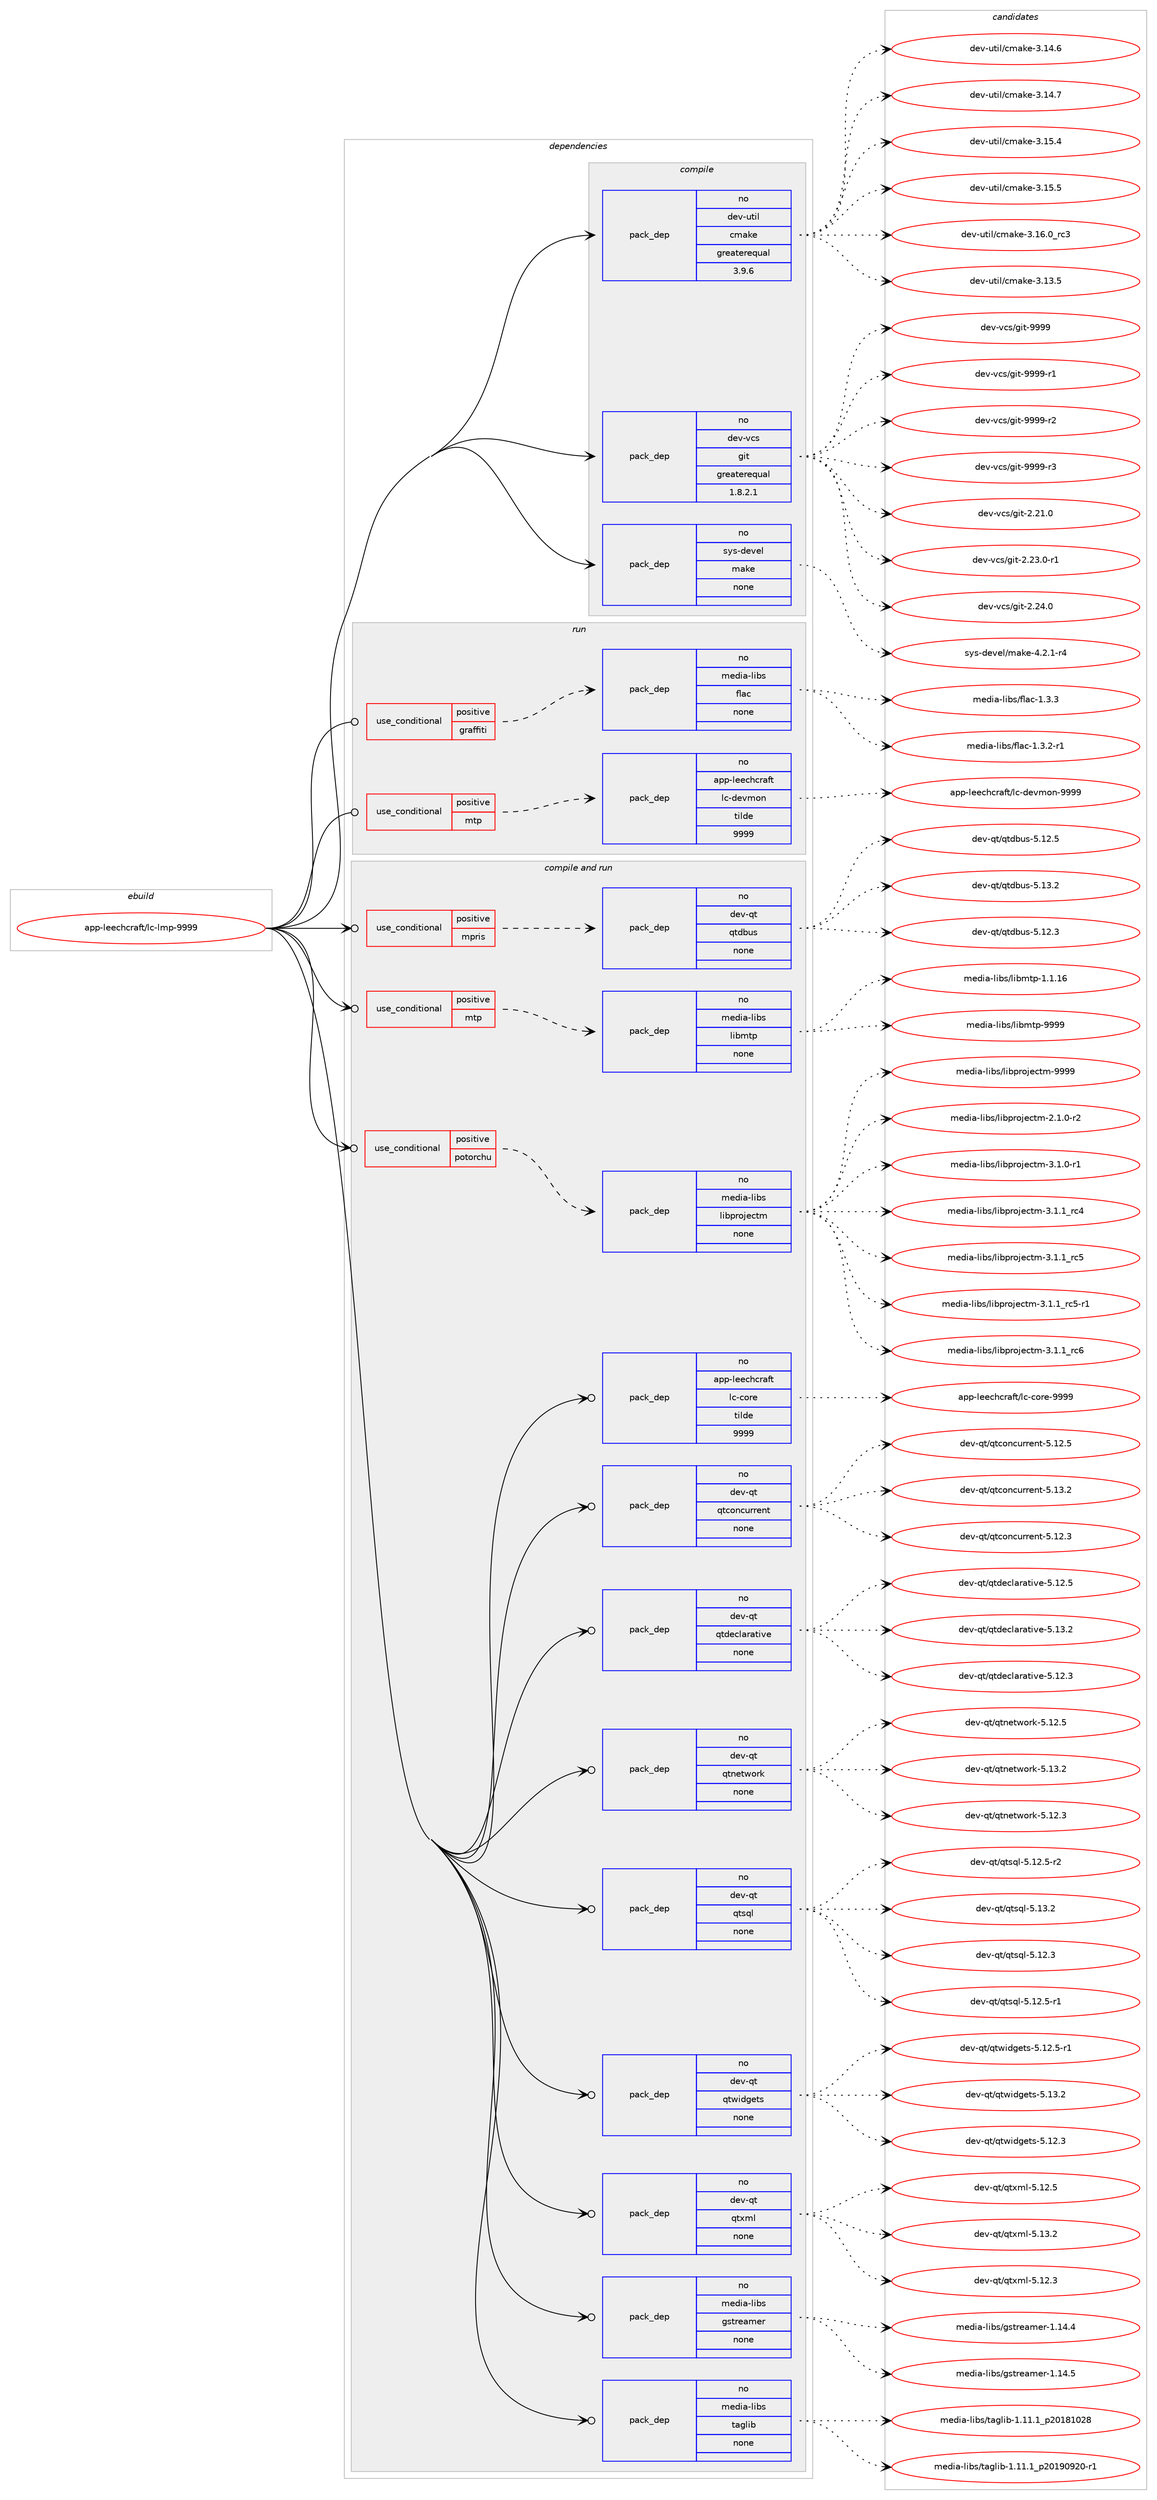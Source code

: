 digraph prolog {

# *************
# Graph options
# *************

newrank=true;
concentrate=true;
compound=true;
graph [rankdir=LR,fontname=Helvetica,fontsize=10,ranksep=1.5];#, ranksep=2.5, nodesep=0.2];
edge  [arrowhead=vee];
node  [fontname=Helvetica,fontsize=10];

# **********
# The ebuild
# **********

subgraph cluster_leftcol {
color=gray;
rank=same;
label=<<i>ebuild</i>>;
id [label="app-leechcraft/lc-lmp-9999", color=red, width=4, href="../app-leechcraft/lc-lmp-9999.svg"];
}

# ****************
# The dependencies
# ****************

subgraph cluster_midcol {
color=gray;
label=<<i>dependencies</i>>;
subgraph cluster_compile {
fillcolor="#eeeeee";
style=filled;
label=<<i>compile</i>>;
subgraph pack369081 {
dependency496673 [label=<<TABLE BORDER="0" CELLBORDER="1" CELLSPACING="0" CELLPADDING="4" WIDTH="220"><TR><TD ROWSPAN="6" CELLPADDING="30">pack_dep</TD></TR><TR><TD WIDTH="110">no</TD></TR><TR><TD>dev-util</TD></TR><TR><TD>cmake</TD></TR><TR><TD>greaterequal</TD></TR><TR><TD>3.9.6</TD></TR></TABLE>>, shape=none, color=blue];
}
id:e -> dependency496673:w [weight=20,style="solid",arrowhead="vee"];
subgraph pack369082 {
dependency496674 [label=<<TABLE BORDER="0" CELLBORDER="1" CELLSPACING="0" CELLPADDING="4" WIDTH="220"><TR><TD ROWSPAN="6" CELLPADDING="30">pack_dep</TD></TR><TR><TD WIDTH="110">no</TD></TR><TR><TD>dev-vcs</TD></TR><TR><TD>git</TD></TR><TR><TD>greaterequal</TD></TR><TR><TD>1.8.2.1</TD></TR></TABLE>>, shape=none, color=blue];
}
id:e -> dependency496674:w [weight=20,style="solid",arrowhead="vee"];
subgraph pack369083 {
dependency496675 [label=<<TABLE BORDER="0" CELLBORDER="1" CELLSPACING="0" CELLPADDING="4" WIDTH="220"><TR><TD ROWSPAN="6" CELLPADDING="30">pack_dep</TD></TR><TR><TD WIDTH="110">no</TD></TR><TR><TD>sys-devel</TD></TR><TR><TD>make</TD></TR><TR><TD>none</TD></TR><TR><TD></TD></TR></TABLE>>, shape=none, color=blue];
}
id:e -> dependency496675:w [weight=20,style="solid",arrowhead="vee"];
}
subgraph cluster_compileandrun {
fillcolor="#eeeeee";
style=filled;
label=<<i>compile and run</i>>;
subgraph cond118618 {
dependency496676 [label=<<TABLE BORDER="0" CELLBORDER="1" CELLSPACING="0" CELLPADDING="4"><TR><TD ROWSPAN="3" CELLPADDING="10">use_conditional</TD></TR><TR><TD>positive</TD></TR><TR><TD>mpris</TD></TR></TABLE>>, shape=none, color=red];
subgraph pack369084 {
dependency496677 [label=<<TABLE BORDER="0" CELLBORDER="1" CELLSPACING="0" CELLPADDING="4" WIDTH="220"><TR><TD ROWSPAN="6" CELLPADDING="30">pack_dep</TD></TR><TR><TD WIDTH="110">no</TD></TR><TR><TD>dev-qt</TD></TR><TR><TD>qtdbus</TD></TR><TR><TD>none</TD></TR><TR><TD></TD></TR></TABLE>>, shape=none, color=blue];
}
dependency496676:e -> dependency496677:w [weight=20,style="dashed",arrowhead="vee"];
}
id:e -> dependency496676:w [weight=20,style="solid",arrowhead="odotvee"];
subgraph cond118619 {
dependency496678 [label=<<TABLE BORDER="0" CELLBORDER="1" CELLSPACING="0" CELLPADDING="4"><TR><TD ROWSPAN="3" CELLPADDING="10">use_conditional</TD></TR><TR><TD>positive</TD></TR><TR><TD>mtp</TD></TR></TABLE>>, shape=none, color=red];
subgraph pack369085 {
dependency496679 [label=<<TABLE BORDER="0" CELLBORDER="1" CELLSPACING="0" CELLPADDING="4" WIDTH="220"><TR><TD ROWSPAN="6" CELLPADDING="30">pack_dep</TD></TR><TR><TD WIDTH="110">no</TD></TR><TR><TD>media-libs</TD></TR><TR><TD>libmtp</TD></TR><TR><TD>none</TD></TR><TR><TD></TD></TR></TABLE>>, shape=none, color=blue];
}
dependency496678:e -> dependency496679:w [weight=20,style="dashed",arrowhead="vee"];
}
id:e -> dependency496678:w [weight=20,style="solid",arrowhead="odotvee"];
subgraph cond118620 {
dependency496680 [label=<<TABLE BORDER="0" CELLBORDER="1" CELLSPACING="0" CELLPADDING="4"><TR><TD ROWSPAN="3" CELLPADDING="10">use_conditional</TD></TR><TR><TD>positive</TD></TR><TR><TD>potorchu</TD></TR></TABLE>>, shape=none, color=red];
subgraph pack369086 {
dependency496681 [label=<<TABLE BORDER="0" CELLBORDER="1" CELLSPACING="0" CELLPADDING="4" WIDTH="220"><TR><TD ROWSPAN="6" CELLPADDING="30">pack_dep</TD></TR><TR><TD WIDTH="110">no</TD></TR><TR><TD>media-libs</TD></TR><TR><TD>libprojectm</TD></TR><TR><TD>none</TD></TR><TR><TD></TD></TR></TABLE>>, shape=none, color=blue];
}
dependency496680:e -> dependency496681:w [weight=20,style="dashed",arrowhead="vee"];
}
id:e -> dependency496680:w [weight=20,style="solid",arrowhead="odotvee"];
subgraph pack369087 {
dependency496682 [label=<<TABLE BORDER="0" CELLBORDER="1" CELLSPACING="0" CELLPADDING="4" WIDTH="220"><TR><TD ROWSPAN="6" CELLPADDING="30">pack_dep</TD></TR><TR><TD WIDTH="110">no</TD></TR><TR><TD>app-leechcraft</TD></TR><TR><TD>lc-core</TD></TR><TR><TD>tilde</TD></TR><TR><TD>9999</TD></TR></TABLE>>, shape=none, color=blue];
}
id:e -> dependency496682:w [weight=20,style="solid",arrowhead="odotvee"];
subgraph pack369088 {
dependency496683 [label=<<TABLE BORDER="0" CELLBORDER="1" CELLSPACING="0" CELLPADDING="4" WIDTH="220"><TR><TD ROWSPAN="6" CELLPADDING="30">pack_dep</TD></TR><TR><TD WIDTH="110">no</TD></TR><TR><TD>dev-qt</TD></TR><TR><TD>qtconcurrent</TD></TR><TR><TD>none</TD></TR><TR><TD></TD></TR></TABLE>>, shape=none, color=blue];
}
id:e -> dependency496683:w [weight=20,style="solid",arrowhead="odotvee"];
subgraph pack369089 {
dependency496684 [label=<<TABLE BORDER="0" CELLBORDER="1" CELLSPACING="0" CELLPADDING="4" WIDTH="220"><TR><TD ROWSPAN="6" CELLPADDING="30">pack_dep</TD></TR><TR><TD WIDTH="110">no</TD></TR><TR><TD>dev-qt</TD></TR><TR><TD>qtdeclarative</TD></TR><TR><TD>none</TD></TR><TR><TD></TD></TR></TABLE>>, shape=none, color=blue];
}
id:e -> dependency496684:w [weight=20,style="solid",arrowhead="odotvee"];
subgraph pack369090 {
dependency496685 [label=<<TABLE BORDER="0" CELLBORDER="1" CELLSPACING="0" CELLPADDING="4" WIDTH="220"><TR><TD ROWSPAN="6" CELLPADDING="30">pack_dep</TD></TR><TR><TD WIDTH="110">no</TD></TR><TR><TD>dev-qt</TD></TR><TR><TD>qtnetwork</TD></TR><TR><TD>none</TD></TR><TR><TD></TD></TR></TABLE>>, shape=none, color=blue];
}
id:e -> dependency496685:w [weight=20,style="solid",arrowhead="odotvee"];
subgraph pack369091 {
dependency496686 [label=<<TABLE BORDER="0" CELLBORDER="1" CELLSPACING="0" CELLPADDING="4" WIDTH="220"><TR><TD ROWSPAN="6" CELLPADDING="30">pack_dep</TD></TR><TR><TD WIDTH="110">no</TD></TR><TR><TD>dev-qt</TD></TR><TR><TD>qtsql</TD></TR><TR><TD>none</TD></TR><TR><TD></TD></TR></TABLE>>, shape=none, color=blue];
}
id:e -> dependency496686:w [weight=20,style="solid",arrowhead="odotvee"];
subgraph pack369092 {
dependency496687 [label=<<TABLE BORDER="0" CELLBORDER="1" CELLSPACING="0" CELLPADDING="4" WIDTH="220"><TR><TD ROWSPAN="6" CELLPADDING="30">pack_dep</TD></TR><TR><TD WIDTH="110">no</TD></TR><TR><TD>dev-qt</TD></TR><TR><TD>qtwidgets</TD></TR><TR><TD>none</TD></TR><TR><TD></TD></TR></TABLE>>, shape=none, color=blue];
}
id:e -> dependency496687:w [weight=20,style="solid",arrowhead="odotvee"];
subgraph pack369093 {
dependency496688 [label=<<TABLE BORDER="0" CELLBORDER="1" CELLSPACING="0" CELLPADDING="4" WIDTH="220"><TR><TD ROWSPAN="6" CELLPADDING="30">pack_dep</TD></TR><TR><TD WIDTH="110">no</TD></TR><TR><TD>dev-qt</TD></TR><TR><TD>qtxml</TD></TR><TR><TD>none</TD></TR><TR><TD></TD></TR></TABLE>>, shape=none, color=blue];
}
id:e -> dependency496688:w [weight=20,style="solid",arrowhead="odotvee"];
subgraph pack369094 {
dependency496689 [label=<<TABLE BORDER="0" CELLBORDER="1" CELLSPACING="0" CELLPADDING="4" WIDTH="220"><TR><TD ROWSPAN="6" CELLPADDING="30">pack_dep</TD></TR><TR><TD WIDTH="110">no</TD></TR><TR><TD>media-libs</TD></TR><TR><TD>gstreamer</TD></TR><TR><TD>none</TD></TR><TR><TD></TD></TR></TABLE>>, shape=none, color=blue];
}
id:e -> dependency496689:w [weight=20,style="solid",arrowhead="odotvee"];
subgraph pack369095 {
dependency496690 [label=<<TABLE BORDER="0" CELLBORDER="1" CELLSPACING="0" CELLPADDING="4" WIDTH="220"><TR><TD ROWSPAN="6" CELLPADDING="30">pack_dep</TD></TR><TR><TD WIDTH="110">no</TD></TR><TR><TD>media-libs</TD></TR><TR><TD>taglib</TD></TR><TR><TD>none</TD></TR><TR><TD></TD></TR></TABLE>>, shape=none, color=blue];
}
id:e -> dependency496690:w [weight=20,style="solid",arrowhead="odotvee"];
}
subgraph cluster_run {
fillcolor="#eeeeee";
style=filled;
label=<<i>run</i>>;
subgraph cond118621 {
dependency496691 [label=<<TABLE BORDER="0" CELLBORDER="1" CELLSPACING="0" CELLPADDING="4"><TR><TD ROWSPAN="3" CELLPADDING="10">use_conditional</TD></TR><TR><TD>positive</TD></TR><TR><TD>graffiti</TD></TR></TABLE>>, shape=none, color=red];
subgraph pack369096 {
dependency496692 [label=<<TABLE BORDER="0" CELLBORDER="1" CELLSPACING="0" CELLPADDING="4" WIDTH="220"><TR><TD ROWSPAN="6" CELLPADDING="30">pack_dep</TD></TR><TR><TD WIDTH="110">no</TD></TR><TR><TD>media-libs</TD></TR><TR><TD>flac</TD></TR><TR><TD>none</TD></TR><TR><TD></TD></TR></TABLE>>, shape=none, color=blue];
}
dependency496691:e -> dependency496692:w [weight=20,style="dashed",arrowhead="vee"];
}
id:e -> dependency496691:w [weight=20,style="solid",arrowhead="odot"];
subgraph cond118622 {
dependency496693 [label=<<TABLE BORDER="0" CELLBORDER="1" CELLSPACING="0" CELLPADDING="4"><TR><TD ROWSPAN="3" CELLPADDING="10">use_conditional</TD></TR><TR><TD>positive</TD></TR><TR><TD>mtp</TD></TR></TABLE>>, shape=none, color=red];
subgraph pack369097 {
dependency496694 [label=<<TABLE BORDER="0" CELLBORDER="1" CELLSPACING="0" CELLPADDING="4" WIDTH="220"><TR><TD ROWSPAN="6" CELLPADDING="30">pack_dep</TD></TR><TR><TD WIDTH="110">no</TD></TR><TR><TD>app-leechcraft</TD></TR><TR><TD>lc-devmon</TD></TR><TR><TD>tilde</TD></TR><TR><TD>9999</TD></TR></TABLE>>, shape=none, color=blue];
}
dependency496693:e -> dependency496694:w [weight=20,style="dashed",arrowhead="vee"];
}
id:e -> dependency496693:w [weight=20,style="solid",arrowhead="odot"];
}
}

# **************
# The candidates
# **************

subgraph cluster_choices {
rank=same;
color=gray;
label=<<i>candidates</i>>;

subgraph choice369081 {
color=black;
nodesep=1;
choice1001011184511711610510847991099710710145514649514653 [label="dev-util/cmake-3.13.5", color=red, width=4,href="../dev-util/cmake-3.13.5.svg"];
choice1001011184511711610510847991099710710145514649524654 [label="dev-util/cmake-3.14.6", color=red, width=4,href="../dev-util/cmake-3.14.6.svg"];
choice1001011184511711610510847991099710710145514649524655 [label="dev-util/cmake-3.14.7", color=red, width=4,href="../dev-util/cmake-3.14.7.svg"];
choice1001011184511711610510847991099710710145514649534652 [label="dev-util/cmake-3.15.4", color=red, width=4,href="../dev-util/cmake-3.15.4.svg"];
choice1001011184511711610510847991099710710145514649534653 [label="dev-util/cmake-3.15.5", color=red, width=4,href="../dev-util/cmake-3.15.5.svg"];
choice1001011184511711610510847991099710710145514649544648951149951 [label="dev-util/cmake-3.16.0_rc3", color=red, width=4,href="../dev-util/cmake-3.16.0_rc3.svg"];
dependency496673:e -> choice1001011184511711610510847991099710710145514649514653:w [style=dotted,weight="100"];
dependency496673:e -> choice1001011184511711610510847991099710710145514649524654:w [style=dotted,weight="100"];
dependency496673:e -> choice1001011184511711610510847991099710710145514649524655:w [style=dotted,weight="100"];
dependency496673:e -> choice1001011184511711610510847991099710710145514649534652:w [style=dotted,weight="100"];
dependency496673:e -> choice1001011184511711610510847991099710710145514649534653:w [style=dotted,weight="100"];
dependency496673:e -> choice1001011184511711610510847991099710710145514649544648951149951:w [style=dotted,weight="100"];
}
subgraph choice369082 {
color=black;
nodesep=1;
choice10010111845118991154710310511645504650494648 [label="dev-vcs/git-2.21.0", color=red, width=4,href="../dev-vcs/git-2.21.0.svg"];
choice100101118451189911547103105116455046505146484511449 [label="dev-vcs/git-2.23.0-r1", color=red, width=4,href="../dev-vcs/git-2.23.0-r1.svg"];
choice10010111845118991154710310511645504650524648 [label="dev-vcs/git-2.24.0", color=red, width=4,href="../dev-vcs/git-2.24.0.svg"];
choice1001011184511899115471031051164557575757 [label="dev-vcs/git-9999", color=red, width=4,href="../dev-vcs/git-9999.svg"];
choice10010111845118991154710310511645575757574511449 [label="dev-vcs/git-9999-r1", color=red, width=4,href="../dev-vcs/git-9999-r1.svg"];
choice10010111845118991154710310511645575757574511450 [label="dev-vcs/git-9999-r2", color=red, width=4,href="../dev-vcs/git-9999-r2.svg"];
choice10010111845118991154710310511645575757574511451 [label="dev-vcs/git-9999-r3", color=red, width=4,href="../dev-vcs/git-9999-r3.svg"];
dependency496674:e -> choice10010111845118991154710310511645504650494648:w [style=dotted,weight="100"];
dependency496674:e -> choice100101118451189911547103105116455046505146484511449:w [style=dotted,weight="100"];
dependency496674:e -> choice10010111845118991154710310511645504650524648:w [style=dotted,weight="100"];
dependency496674:e -> choice1001011184511899115471031051164557575757:w [style=dotted,weight="100"];
dependency496674:e -> choice10010111845118991154710310511645575757574511449:w [style=dotted,weight="100"];
dependency496674:e -> choice10010111845118991154710310511645575757574511450:w [style=dotted,weight="100"];
dependency496674:e -> choice10010111845118991154710310511645575757574511451:w [style=dotted,weight="100"];
}
subgraph choice369083 {
color=black;
nodesep=1;
choice1151211154510010111810110847109971071014552465046494511452 [label="sys-devel/make-4.2.1-r4", color=red, width=4,href="../sys-devel/make-4.2.1-r4.svg"];
dependency496675:e -> choice1151211154510010111810110847109971071014552465046494511452:w [style=dotted,weight="100"];
}
subgraph choice369084 {
color=black;
nodesep=1;
choice10010111845113116471131161009811711545534649504651 [label="dev-qt/qtdbus-5.12.3", color=red, width=4,href="../dev-qt/qtdbus-5.12.3.svg"];
choice10010111845113116471131161009811711545534649504653 [label="dev-qt/qtdbus-5.12.5", color=red, width=4,href="../dev-qt/qtdbus-5.12.5.svg"];
choice10010111845113116471131161009811711545534649514650 [label="dev-qt/qtdbus-5.13.2", color=red, width=4,href="../dev-qt/qtdbus-5.13.2.svg"];
dependency496677:e -> choice10010111845113116471131161009811711545534649504651:w [style=dotted,weight="100"];
dependency496677:e -> choice10010111845113116471131161009811711545534649504653:w [style=dotted,weight="100"];
dependency496677:e -> choice10010111845113116471131161009811711545534649514650:w [style=dotted,weight="100"];
}
subgraph choice369085 {
color=black;
nodesep=1;
choice109101100105974510810598115471081059810911611245494649464954 [label="media-libs/libmtp-1.1.16", color=red, width=4,href="../media-libs/libmtp-1.1.16.svg"];
choice10910110010597451081059811547108105981091161124557575757 [label="media-libs/libmtp-9999", color=red, width=4,href="../media-libs/libmtp-9999.svg"];
dependency496679:e -> choice109101100105974510810598115471081059810911611245494649464954:w [style=dotted,weight="100"];
dependency496679:e -> choice10910110010597451081059811547108105981091161124557575757:w [style=dotted,weight="100"];
}
subgraph choice369086 {
color=black;
nodesep=1;
choice1091011001059745108105981154710810598112114111106101991161094550464946484511450 [label="media-libs/libprojectm-2.1.0-r2", color=red, width=4,href="../media-libs/libprojectm-2.1.0-r2.svg"];
choice1091011001059745108105981154710810598112114111106101991161094551464946484511449 [label="media-libs/libprojectm-3.1.0-r1", color=red, width=4,href="../media-libs/libprojectm-3.1.0-r1.svg"];
choice109101100105974510810598115471081059811211411110610199116109455146494649951149952 [label="media-libs/libprojectm-3.1.1_rc4", color=red, width=4,href="../media-libs/libprojectm-3.1.1_rc4.svg"];
choice109101100105974510810598115471081059811211411110610199116109455146494649951149953 [label="media-libs/libprojectm-3.1.1_rc5", color=red, width=4,href="../media-libs/libprojectm-3.1.1_rc5.svg"];
choice1091011001059745108105981154710810598112114111106101991161094551464946499511499534511449 [label="media-libs/libprojectm-3.1.1_rc5-r1", color=red, width=4,href="../media-libs/libprojectm-3.1.1_rc5-r1.svg"];
choice109101100105974510810598115471081059811211411110610199116109455146494649951149954 [label="media-libs/libprojectm-3.1.1_rc6", color=red, width=4,href="../media-libs/libprojectm-3.1.1_rc6.svg"];
choice1091011001059745108105981154710810598112114111106101991161094557575757 [label="media-libs/libprojectm-9999", color=red, width=4,href="../media-libs/libprojectm-9999.svg"];
dependency496681:e -> choice1091011001059745108105981154710810598112114111106101991161094550464946484511450:w [style=dotted,weight="100"];
dependency496681:e -> choice1091011001059745108105981154710810598112114111106101991161094551464946484511449:w [style=dotted,weight="100"];
dependency496681:e -> choice109101100105974510810598115471081059811211411110610199116109455146494649951149952:w [style=dotted,weight="100"];
dependency496681:e -> choice109101100105974510810598115471081059811211411110610199116109455146494649951149953:w [style=dotted,weight="100"];
dependency496681:e -> choice1091011001059745108105981154710810598112114111106101991161094551464946499511499534511449:w [style=dotted,weight="100"];
dependency496681:e -> choice109101100105974510810598115471081059811211411110610199116109455146494649951149954:w [style=dotted,weight="100"];
dependency496681:e -> choice1091011001059745108105981154710810598112114111106101991161094557575757:w [style=dotted,weight="100"];
}
subgraph choice369087 {
color=black;
nodesep=1;
choice9711211245108101101991049911497102116471089945991111141014557575757 [label="app-leechcraft/lc-core-9999", color=red, width=4,href="../app-leechcraft/lc-core-9999.svg"];
dependency496682:e -> choice9711211245108101101991049911497102116471089945991111141014557575757:w [style=dotted,weight="100"];
}
subgraph choice369088 {
color=black;
nodesep=1;
choice1001011184511311647113116991111109911711411410111011645534649504651 [label="dev-qt/qtconcurrent-5.12.3", color=red, width=4,href="../dev-qt/qtconcurrent-5.12.3.svg"];
choice1001011184511311647113116991111109911711411410111011645534649504653 [label="dev-qt/qtconcurrent-5.12.5", color=red, width=4,href="../dev-qt/qtconcurrent-5.12.5.svg"];
choice1001011184511311647113116991111109911711411410111011645534649514650 [label="dev-qt/qtconcurrent-5.13.2", color=red, width=4,href="../dev-qt/qtconcurrent-5.13.2.svg"];
dependency496683:e -> choice1001011184511311647113116991111109911711411410111011645534649504651:w [style=dotted,weight="100"];
dependency496683:e -> choice1001011184511311647113116991111109911711411410111011645534649504653:w [style=dotted,weight="100"];
dependency496683:e -> choice1001011184511311647113116991111109911711411410111011645534649514650:w [style=dotted,weight="100"];
}
subgraph choice369089 {
color=black;
nodesep=1;
choice100101118451131164711311610010199108971149711610511810145534649504651 [label="dev-qt/qtdeclarative-5.12.3", color=red, width=4,href="../dev-qt/qtdeclarative-5.12.3.svg"];
choice100101118451131164711311610010199108971149711610511810145534649504653 [label="dev-qt/qtdeclarative-5.12.5", color=red, width=4,href="../dev-qt/qtdeclarative-5.12.5.svg"];
choice100101118451131164711311610010199108971149711610511810145534649514650 [label="dev-qt/qtdeclarative-5.13.2", color=red, width=4,href="../dev-qt/qtdeclarative-5.13.2.svg"];
dependency496684:e -> choice100101118451131164711311610010199108971149711610511810145534649504651:w [style=dotted,weight="100"];
dependency496684:e -> choice100101118451131164711311610010199108971149711610511810145534649504653:w [style=dotted,weight="100"];
dependency496684:e -> choice100101118451131164711311610010199108971149711610511810145534649514650:w [style=dotted,weight="100"];
}
subgraph choice369090 {
color=black;
nodesep=1;
choice100101118451131164711311611010111611911111410745534649504651 [label="dev-qt/qtnetwork-5.12.3", color=red, width=4,href="../dev-qt/qtnetwork-5.12.3.svg"];
choice100101118451131164711311611010111611911111410745534649504653 [label="dev-qt/qtnetwork-5.12.5", color=red, width=4,href="../dev-qt/qtnetwork-5.12.5.svg"];
choice100101118451131164711311611010111611911111410745534649514650 [label="dev-qt/qtnetwork-5.13.2", color=red, width=4,href="../dev-qt/qtnetwork-5.13.2.svg"];
dependency496685:e -> choice100101118451131164711311611010111611911111410745534649504651:w [style=dotted,weight="100"];
dependency496685:e -> choice100101118451131164711311611010111611911111410745534649504653:w [style=dotted,weight="100"];
dependency496685:e -> choice100101118451131164711311611010111611911111410745534649514650:w [style=dotted,weight="100"];
}
subgraph choice369091 {
color=black;
nodesep=1;
choice100101118451131164711311611511310845534649504651 [label="dev-qt/qtsql-5.12.3", color=red, width=4,href="../dev-qt/qtsql-5.12.3.svg"];
choice1001011184511311647113116115113108455346495046534511449 [label="dev-qt/qtsql-5.12.5-r1", color=red, width=4,href="../dev-qt/qtsql-5.12.5-r1.svg"];
choice1001011184511311647113116115113108455346495046534511450 [label="dev-qt/qtsql-5.12.5-r2", color=red, width=4,href="../dev-qt/qtsql-5.12.5-r2.svg"];
choice100101118451131164711311611511310845534649514650 [label="dev-qt/qtsql-5.13.2", color=red, width=4,href="../dev-qt/qtsql-5.13.2.svg"];
dependency496686:e -> choice100101118451131164711311611511310845534649504651:w [style=dotted,weight="100"];
dependency496686:e -> choice1001011184511311647113116115113108455346495046534511449:w [style=dotted,weight="100"];
dependency496686:e -> choice1001011184511311647113116115113108455346495046534511450:w [style=dotted,weight="100"];
dependency496686:e -> choice100101118451131164711311611511310845534649514650:w [style=dotted,weight="100"];
}
subgraph choice369092 {
color=black;
nodesep=1;
choice100101118451131164711311611910510010310111611545534649504651 [label="dev-qt/qtwidgets-5.12.3", color=red, width=4,href="../dev-qt/qtwidgets-5.12.3.svg"];
choice1001011184511311647113116119105100103101116115455346495046534511449 [label="dev-qt/qtwidgets-5.12.5-r1", color=red, width=4,href="../dev-qt/qtwidgets-5.12.5-r1.svg"];
choice100101118451131164711311611910510010310111611545534649514650 [label="dev-qt/qtwidgets-5.13.2", color=red, width=4,href="../dev-qt/qtwidgets-5.13.2.svg"];
dependency496687:e -> choice100101118451131164711311611910510010310111611545534649504651:w [style=dotted,weight="100"];
dependency496687:e -> choice1001011184511311647113116119105100103101116115455346495046534511449:w [style=dotted,weight="100"];
dependency496687:e -> choice100101118451131164711311611910510010310111611545534649514650:w [style=dotted,weight="100"];
}
subgraph choice369093 {
color=black;
nodesep=1;
choice100101118451131164711311612010910845534649504651 [label="dev-qt/qtxml-5.12.3", color=red, width=4,href="../dev-qt/qtxml-5.12.3.svg"];
choice100101118451131164711311612010910845534649504653 [label="dev-qt/qtxml-5.12.5", color=red, width=4,href="../dev-qt/qtxml-5.12.5.svg"];
choice100101118451131164711311612010910845534649514650 [label="dev-qt/qtxml-5.13.2", color=red, width=4,href="../dev-qt/qtxml-5.13.2.svg"];
dependency496688:e -> choice100101118451131164711311612010910845534649504651:w [style=dotted,weight="100"];
dependency496688:e -> choice100101118451131164711311612010910845534649504653:w [style=dotted,weight="100"];
dependency496688:e -> choice100101118451131164711311612010910845534649514650:w [style=dotted,weight="100"];
}
subgraph choice369094 {
color=black;
nodesep=1;
choice109101100105974510810598115471031151161141019710910111445494649524652 [label="media-libs/gstreamer-1.14.4", color=red, width=4,href="../media-libs/gstreamer-1.14.4.svg"];
choice109101100105974510810598115471031151161141019710910111445494649524653 [label="media-libs/gstreamer-1.14.5", color=red, width=4,href="../media-libs/gstreamer-1.14.5.svg"];
dependency496689:e -> choice109101100105974510810598115471031151161141019710910111445494649524652:w [style=dotted,weight="100"];
dependency496689:e -> choice109101100105974510810598115471031151161141019710910111445494649524653:w [style=dotted,weight="100"];
}
subgraph choice369095 {
color=black;
nodesep=1;
choice10910110010597451081059811547116971031081059845494649494649951125048495649485056 [label="media-libs/taglib-1.11.1_p20181028", color=red, width=4,href="../media-libs/taglib-1.11.1_p20181028.svg"];
choice109101100105974510810598115471169710310810598454946494946499511250484957485750484511449 [label="media-libs/taglib-1.11.1_p20190920-r1", color=red, width=4,href="../media-libs/taglib-1.11.1_p20190920-r1.svg"];
dependency496690:e -> choice10910110010597451081059811547116971031081059845494649494649951125048495649485056:w [style=dotted,weight="100"];
dependency496690:e -> choice109101100105974510810598115471169710310810598454946494946499511250484957485750484511449:w [style=dotted,weight="100"];
}
subgraph choice369096 {
color=black;
nodesep=1;
choice1091011001059745108105981154710210897994549465146504511449 [label="media-libs/flac-1.3.2-r1", color=red, width=4,href="../media-libs/flac-1.3.2-r1.svg"];
choice109101100105974510810598115471021089799454946514651 [label="media-libs/flac-1.3.3", color=red, width=4,href="../media-libs/flac-1.3.3.svg"];
dependency496692:e -> choice1091011001059745108105981154710210897994549465146504511449:w [style=dotted,weight="100"];
dependency496692:e -> choice109101100105974510810598115471021089799454946514651:w [style=dotted,weight="100"];
}
subgraph choice369097 {
color=black;
nodesep=1;
choice97112112451081011019910499114971021164710899451001011181091111104557575757 [label="app-leechcraft/lc-devmon-9999", color=red, width=4,href="../app-leechcraft/lc-devmon-9999.svg"];
dependency496694:e -> choice97112112451081011019910499114971021164710899451001011181091111104557575757:w [style=dotted,weight="100"];
}
}

}

